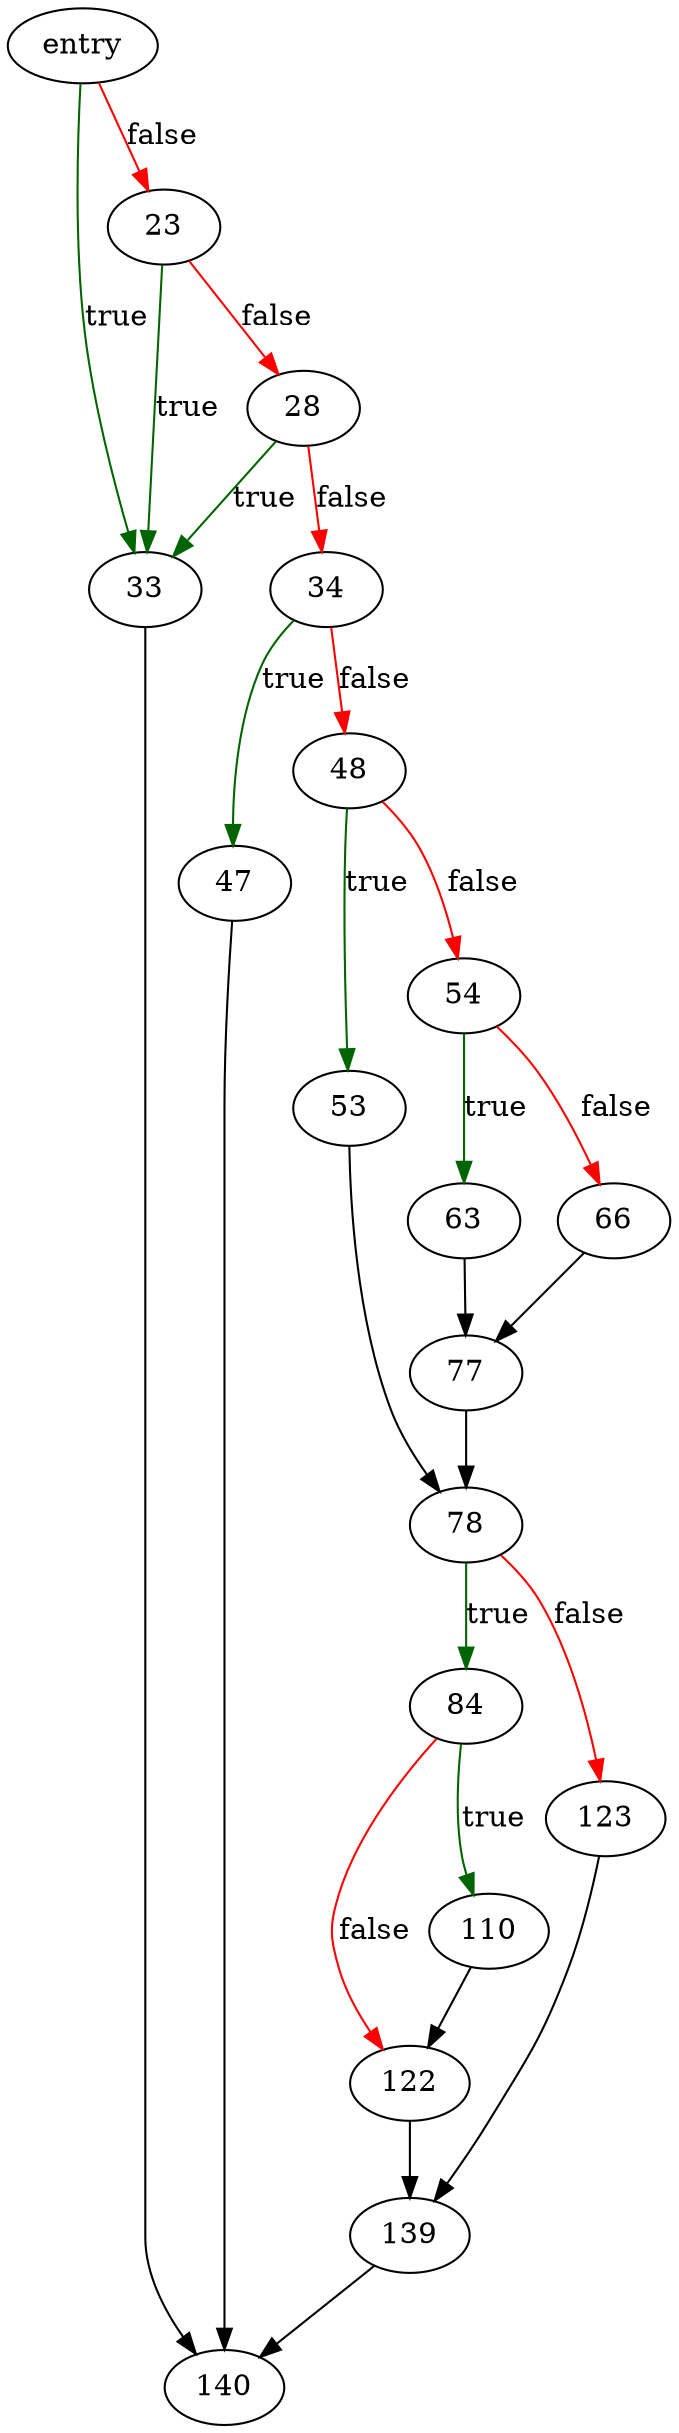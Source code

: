 digraph "analysisLoader" {
	// Node definitions.
	4 [label=entry];
	23;
	28;
	33;
	34;
	47;
	48;
	53;
	54;
	63;
	66;
	77;
	78;
	84;
	110;
	122;
	123;
	139;
	140;

	// Edge definitions.
	4 -> 23 [
		color=red
		label=false
	];
	4 -> 33 [
		color=darkgreen
		label=true
	];
	23 -> 28 [
		color=red
		label=false
	];
	23 -> 33 [
		color=darkgreen
		label=true
	];
	28 -> 33 [
		color=darkgreen
		label=true
	];
	28 -> 34 [
		color=red
		label=false
	];
	33 -> 140;
	34 -> 47 [
		color=darkgreen
		label=true
	];
	34 -> 48 [
		color=red
		label=false
	];
	47 -> 140;
	48 -> 53 [
		color=darkgreen
		label=true
	];
	48 -> 54 [
		color=red
		label=false
	];
	53 -> 78;
	54 -> 63 [
		color=darkgreen
		label=true
	];
	54 -> 66 [
		color=red
		label=false
	];
	63 -> 77;
	66 -> 77;
	77 -> 78;
	78 -> 84 [
		color=darkgreen
		label=true
	];
	78 -> 123 [
		color=red
		label=false
	];
	84 -> 110 [
		color=darkgreen
		label=true
	];
	84 -> 122 [
		color=red
		label=false
	];
	110 -> 122;
	122 -> 139;
	123 -> 139;
	139 -> 140;
}